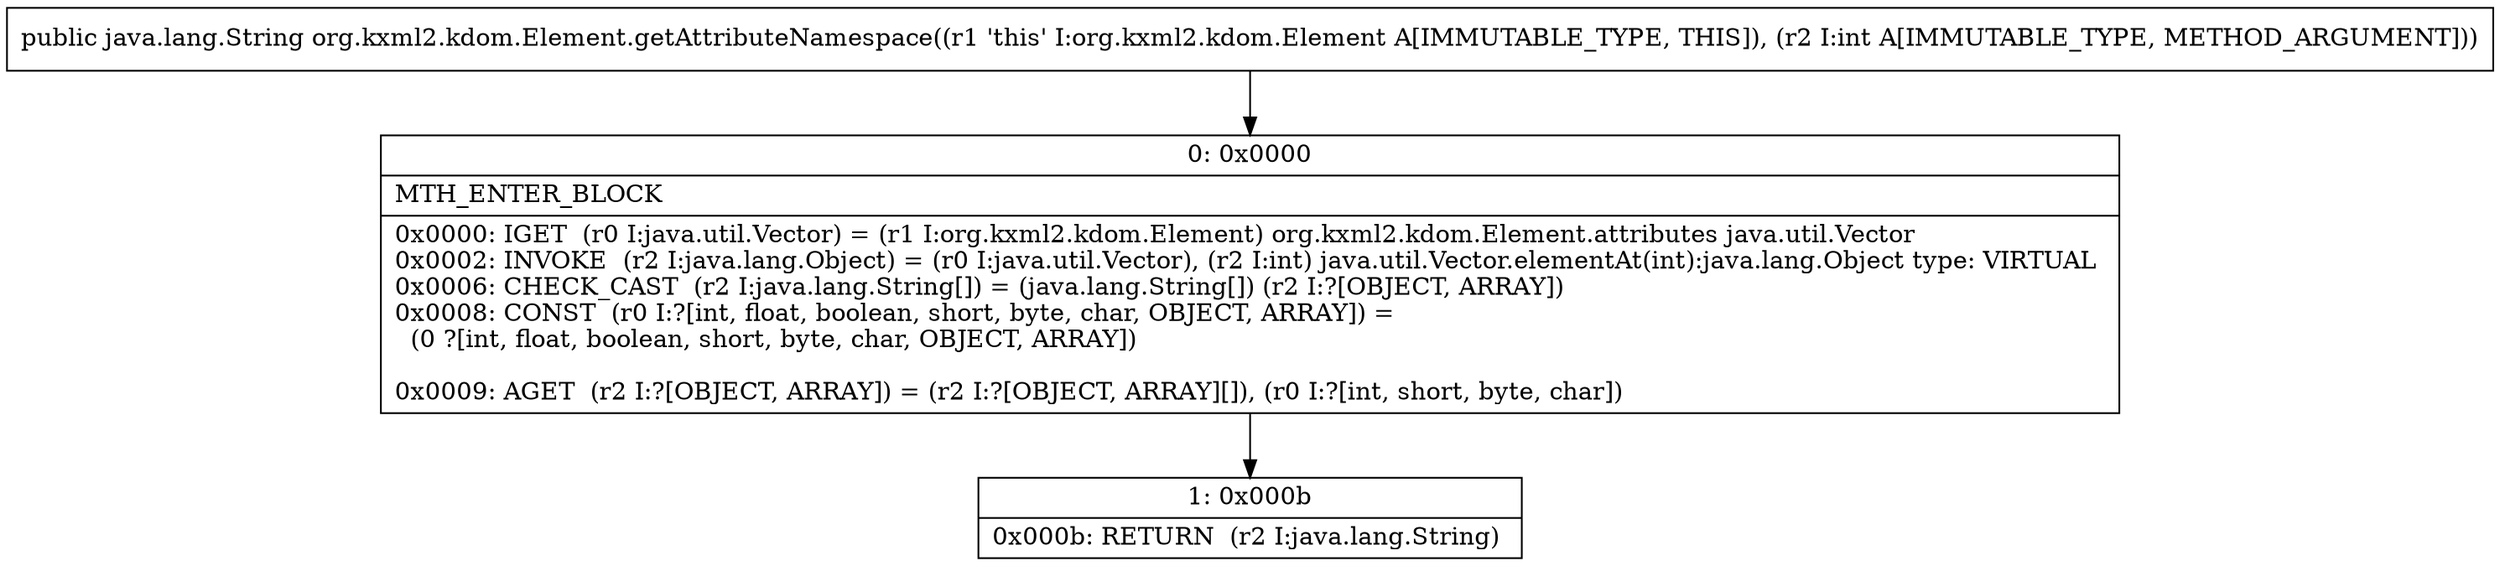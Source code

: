 digraph "CFG fororg.kxml2.kdom.Element.getAttributeNamespace(I)Ljava\/lang\/String;" {
Node_0 [shape=record,label="{0\:\ 0x0000|MTH_ENTER_BLOCK\l|0x0000: IGET  (r0 I:java.util.Vector) = (r1 I:org.kxml2.kdom.Element) org.kxml2.kdom.Element.attributes java.util.Vector \l0x0002: INVOKE  (r2 I:java.lang.Object) = (r0 I:java.util.Vector), (r2 I:int) java.util.Vector.elementAt(int):java.lang.Object type: VIRTUAL \l0x0006: CHECK_CAST  (r2 I:java.lang.String[]) = (java.lang.String[]) (r2 I:?[OBJECT, ARRAY]) \l0x0008: CONST  (r0 I:?[int, float, boolean, short, byte, char, OBJECT, ARRAY]) = \l  (0 ?[int, float, boolean, short, byte, char, OBJECT, ARRAY])\l \l0x0009: AGET  (r2 I:?[OBJECT, ARRAY]) = (r2 I:?[OBJECT, ARRAY][]), (r0 I:?[int, short, byte, char]) \l}"];
Node_1 [shape=record,label="{1\:\ 0x000b|0x000b: RETURN  (r2 I:java.lang.String) \l}"];
MethodNode[shape=record,label="{public java.lang.String org.kxml2.kdom.Element.getAttributeNamespace((r1 'this' I:org.kxml2.kdom.Element A[IMMUTABLE_TYPE, THIS]), (r2 I:int A[IMMUTABLE_TYPE, METHOD_ARGUMENT])) }"];
MethodNode -> Node_0;
Node_0 -> Node_1;
}

